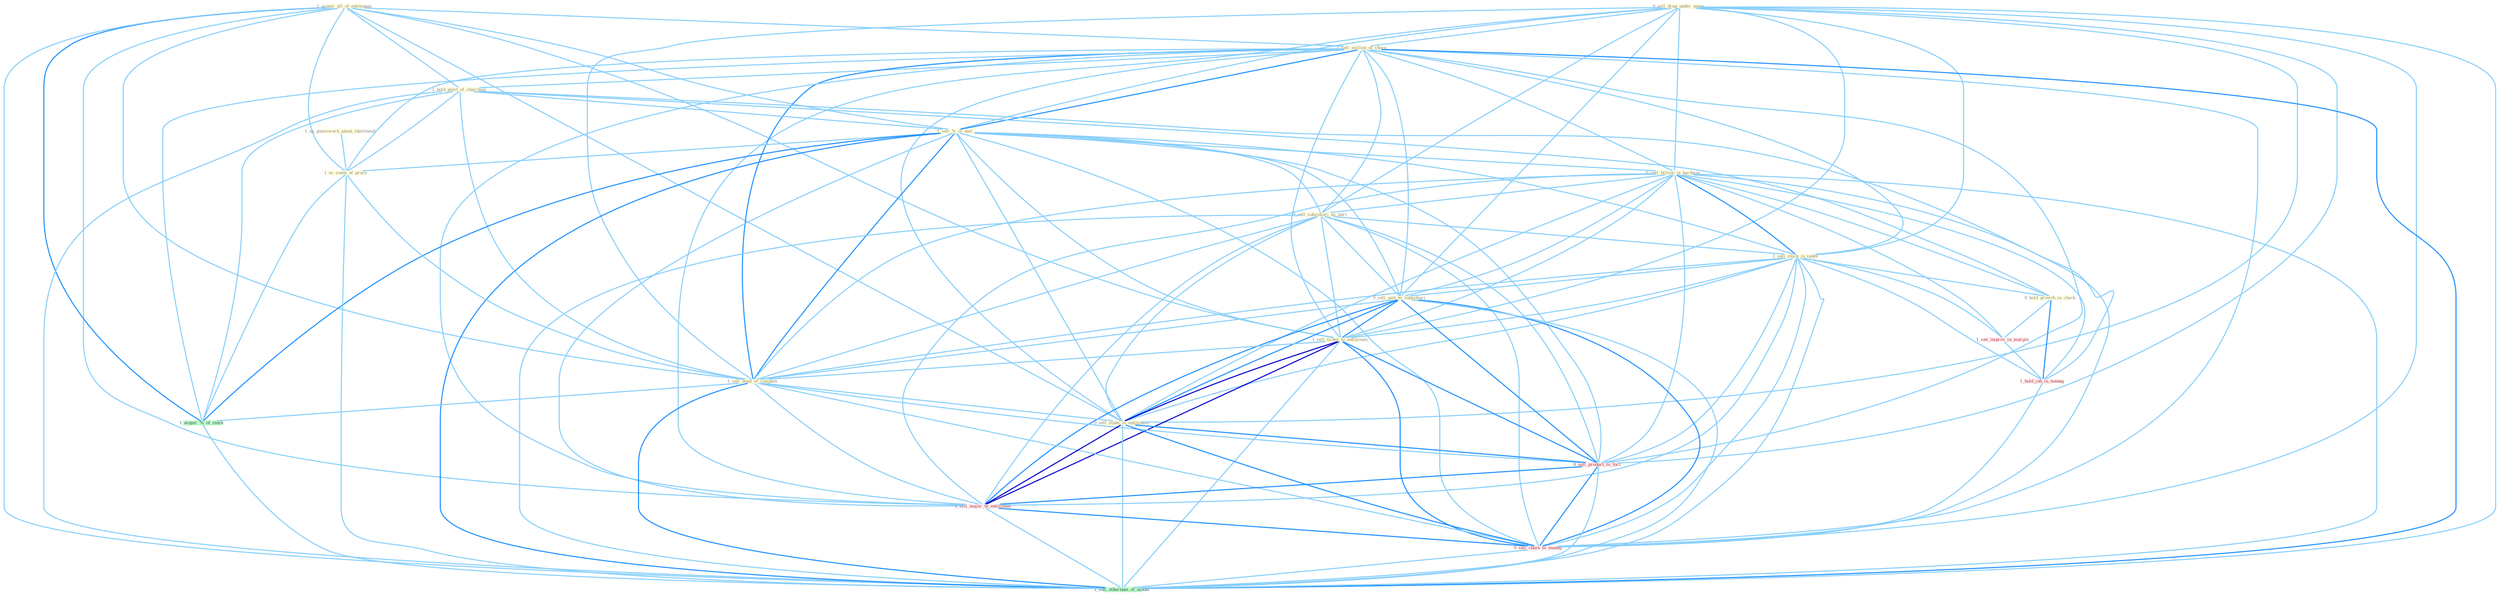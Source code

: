 Graph G{ 
    node
    [shape=polygon,style=filled,width=.5,height=.06,color="#BDFCC9",fixedsize=true,fontsize=4,
    fontcolor="#2f4f4f"];
    {node
    [color="#ffffe0", fontcolor="#8b7d6b"] "1_acquir_all_of_entitynam " "0_sell_drug_under_name " "1_sell_million_of_share " "1_hold_posit_of_chairman " "1_sell_%_of_unit " "0_sell_billion_in_hardwar " "0_sell_subsidiari_as_part " "1_sell_stock_in_index " "1_us_guesswork_about_likelihood " "0_hold_growth_in_check " "0_sell_unit_to_subsidiari " "1_sell_ticket_to_entitynam " "1_us_some_of_proce " "1_sell_bond_of_compani " "0_sell_stake_to_entitynam "}
{node [color="#fff0f5", fontcolor="#b22222"] "1_see_improv_in_margin " "1_hold_job_in_manag " "0_sell_product_to_forc " "0_sell_major_to_entitynam " "0_sell_chain_to_manag "}
edge [color="#B0E2FF"];

	"1_acquir_all_of_entitynam " -- "1_sell_million_of_share " [w="1", color="#87cefa" ];
	"1_acquir_all_of_entitynam " -- "1_hold_posit_of_chairman " [w="1", color="#87cefa" ];
	"1_acquir_all_of_entitynam " -- "1_sell_%_of_unit " [w="1", color="#87cefa" ];
	"1_acquir_all_of_entitynam " -- "1_sell_ticket_to_entitynam " [w="1", color="#87cefa" ];
	"1_acquir_all_of_entitynam " -- "1_us_some_of_proce " [w="1", color="#87cefa" ];
	"1_acquir_all_of_entitynam " -- "1_sell_bond_of_compani " [w="1", color="#87cefa" ];
	"1_acquir_all_of_entitynam " -- "0_sell_stake_to_entitynam " [w="1", color="#87cefa" ];
	"1_acquir_all_of_entitynam " -- "1_acquir_%_of_stock " [w="2", color="#1e90ff" , len=0.8];
	"1_acquir_all_of_entitynam " -- "0_sell_major_to_entitynam " [w="1", color="#87cefa" ];
	"1_acquir_all_of_entitynam " -- "1_sell_othernum_of_model " [w="1", color="#87cefa" ];
	"0_sell_drug_under_name " -- "1_sell_million_of_share " [w="1", color="#87cefa" ];
	"0_sell_drug_under_name " -- "1_sell_%_of_unit " [w="1", color="#87cefa" ];
	"0_sell_drug_under_name " -- "0_sell_billion_in_hardwar " [w="1", color="#87cefa" ];
	"0_sell_drug_under_name " -- "0_sell_subsidiari_as_part " [w="1", color="#87cefa" ];
	"0_sell_drug_under_name " -- "1_sell_stock_in_index " [w="1", color="#87cefa" ];
	"0_sell_drug_under_name " -- "0_sell_unit_to_subsidiari " [w="1", color="#87cefa" ];
	"0_sell_drug_under_name " -- "1_sell_ticket_to_entitynam " [w="1", color="#87cefa" ];
	"0_sell_drug_under_name " -- "1_sell_bond_of_compani " [w="1", color="#87cefa" ];
	"0_sell_drug_under_name " -- "0_sell_stake_to_entitynam " [w="1", color="#87cefa" ];
	"0_sell_drug_under_name " -- "0_sell_product_to_forc " [w="1", color="#87cefa" ];
	"0_sell_drug_under_name " -- "0_sell_major_to_entitynam " [w="1", color="#87cefa" ];
	"0_sell_drug_under_name " -- "0_sell_chain_to_manag " [w="1", color="#87cefa" ];
	"0_sell_drug_under_name " -- "1_sell_othernum_of_model " [w="1", color="#87cefa" ];
	"1_sell_million_of_share " -- "1_hold_posit_of_chairman " [w="1", color="#87cefa" ];
	"1_sell_million_of_share " -- "1_sell_%_of_unit " [w="2", color="#1e90ff" , len=0.8];
	"1_sell_million_of_share " -- "0_sell_billion_in_hardwar " [w="1", color="#87cefa" ];
	"1_sell_million_of_share " -- "0_sell_subsidiari_as_part " [w="1", color="#87cefa" ];
	"1_sell_million_of_share " -- "1_sell_stock_in_index " [w="1", color="#87cefa" ];
	"1_sell_million_of_share " -- "0_sell_unit_to_subsidiari " [w="1", color="#87cefa" ];
	"1_sell_million_of_share " -- "1_sell_ticket_to_entitynam " [w="1", color="#87cefa" ];
	"1_sell_million_of_share " -- "1_us_some_of_proce " [w="1", color="#87cefa" ];
	"1_sell_million_of_share " -- "1_sell_bond_of_compani " [w="2", color="#1e90ff" , len=0.8];
	"1_sell_million_of_share " -- "0_sell_stake_to_entitynam " [w="1", color="#87cefa" ];
	"1_sell_million_of_share " -- "1_acquir_%_of_stock " [w="1", color="#87cefa" ];
	"1_sell_million_of_share " -- "0_sell_product_to_forc " [w="1", color="#87cefa" ];
	"1_sell_million_of_share " -- "0_sell_major_to_entitynam " [w="1", color="#87cefa" ];
	"1_sell_million_of_share " -- "0_sell_chain_to_manag " [w="1", color="#87cefa" ];
	"1_sell_million_of_share " -- "1_sell_othernum_of_model " [w="2", color="#1e90ff" , len=0.8];
	"1_hold_posit_of_chairman " -- "1_sell_%_of_unit " [w="1", color="#87cefa" ];
	"1_hold_posit_of_chairman " -- "0_hold_growth_in_check " [w="1", color="#87cefa" ];
	"1_hold_posit_of_chairman " -- "1_us_some_of_proce " [w="1", color="#87cefa" ];
	"1_hold_posit_of_chairman " -- "1_sell_bond_of_compani " [w="1", color="#87cefa" ];
	"1_hold_posit_of_chairman " -- "1_acquir_%_of_stock " [w="1", color="#87cefa" ];
	"1_hold_posit_of_chairman " -- "1_hold_job_in_manag " [w="1", color="#87cefa" ];
	"1_hold_posit_of_chairman " -- "1_sell_othernum_of_model " [w="1", color="#87cefa" ];
	"1_sell_%_of_unit " -- "0_sell_billion_in_hardwar " [w="1", color="#87cefa" ];
	"1_sell_%_of_unit " -- "0_sell_subsidiari_as_part " [w="1", color="#87cefa" ];
	"1_sell_%_of_unit " -- "1_sell_stock_in_index " [w="1", color="#87cefa" ];
	"1_sell_%_of_unit " -- "0_sell_unit_to_subsidiari " [w="1", color="#87cefa" ];
	"1_sell_%_of_unit " -- "1_sell_ticket_to_entitynam " [w="1", color="#87cefa" ];
	"1_sell_%_of_unit " -- "1_us_some_of_proce " [w="1", color="#87cefa" ];
	"1_sell_%_of_unit " -- "1_sell_bond_of_compani " [w="2", color="#1e90ff" , len=0.8];
	"1_sell_%_of_unit " -- "0_sell_stake_to_entitynam " [w="1", color="#87cefa" ];
	"1_sell_%_of_unit " -- "1_acquir_%_of_stock " [w="2", color="#1e90ff" , len=0.8];
	"1_sell_%_of_unit " -- "0_sell_product_to_forc " [w="1", color="#87cefa" ];
	"1_sell_%_of_unit " -- "0_sell_major_to_entitynam " [w="1", color="#87cefa" ];
	"1_sell_%_of_unit " -- "0_sell_chain_to_manag " [w="1", color="#87cefa" ];
	"1_sell_%_of_unit " -- "1_sell_othernum_of_model " [w="2", color="#1e90ff" , len=0.8];
	"0_sell_billion_in_hardwar " -- "0_sell_subsidiari_as_part " [w="1", color="#87cefa" ];
	"0_sell_billion_in_hardwar " -- "1_sell_stock_in_index " [w="2", color="#1e90ff" , len=0.8];
	"0_sell_billion_in_hardwar " -- "0_hold_growth_in_check " [w="1", color="#87cefa" ];
	"0_sell_billion_in_hardwar " -- "0_sell_unit_to_subsidiari " [w="1", color="#87cefa" ];
	"0_sell_billion_in_hardwar " -- "1_sell_ticket_to_entitynam " [w="1", color="#87cefa" ];
	"0_sell_billion_in_hardwar " -- "1_sell_bond_of_compani " [w="1", color="#87cefa" ];
	"0_sell_billion_in_hardwar " -- "0_sell_stake_to_entitynam " [w="1", color="#87cefa" ];
	"0_sell_billion_in_hardwar " -- "1_see_improv_in_margin " [w="1", color="#87cefa" ];
	"0_sell_billion_in_hardwar " -- "1_hold_job_in_manag " [w="1", color="#87cefa" ];
	"0_sell_billion_in_hardwar " -- "0_sell_product_to_forc " [w="1", color="#87cefa" ];
	"0_sell_billion_in_hardwar " -- "0_sell_major_to_entitynam " [w="1", color="#87cefa" ];
	"0_sell_billion_in_hardwar " -- "0_sell_chain_to_manag " [w="1", color="#87cefa" ];
	"0_sell_billion_in_hardwar " -- "1_sell_othernum_of_model " [w="1", color="#87cefa" ];
	"0_sell_subsidiari_as_part " -- "1_sell_stock_in_index " [w="1", color="#87cefa" ];
	"0_sell_subsidiari_as_part " -- "0_sell_unit_to_subsidiari " [w="1", color="#87cefa" ];
	"0_sell_subsidiari_as_part " -- "1_sell_ticket_to_entitynam " [w="1", color="#87cefa" ];
	"0_sell_subsidiari_as_part " -- "1_sell_bond_of_compani " [w="1", color="#87cefa" ];
	"0_sell_subsidiari_as_part " -- "0_sell_stake_to_entitynam " [w="1", color="#87cefa" ];
	"0_sell_subsidiari_as_part " -- "0_sell_product_to_forc " [w="1", color="#87cefa" ];
	"0_sell_subsidiari_as_part " -- "0_sell_major_to_entitynam " [w="1", color="#87cefa" ];
	"0_sell_subsidiari_as_part " -- "0_sell_chain_to_manag " [w="1", color="#87cefa" ];
	"0_sell_subsidiari_as_part " -- "1_sell_othernum_of_model " [w="1", color="#87cefa" ];
	"1_sell_stock_in_index " -- "0_hold_growth_in_check " [w="1", color="#87cefa" ];
	"1_sell_stock_in_index " -- "0_sell_unit_to_subsidiari " [w="1", color="#87cefa" ];
	"1_sell_stock_in_index " -- "1_sell_ticket_to_entitynam " [w="1", color="#87cefa" ];
	"1_sell_stock_in_index " -- "1_sell_bond_of_compani " [w="1", color="#87cefa" ];
	"1_sell_stock_in_index " -- "0_sell_stake_to_entitynam " [w="1", color="#87cefa" ];
	"1_sell_stock_in_index " -- "1_see_improv_in_margin " [w="1", color="#87cefa" ];
	"1_sell_stock_in_index " -- "1_hold_job_in_manag " [w="1", color="#87cefa" ];
	"1_sell_stock_in_index " -- "0_sell_product_to_forc " [w="1", color="#87cefa" ];
	"1_sell_stock_in_index " -- "0_sell_major_to_entitynam " [w="1", color="#87cefa" ];
	"1_sell_stock_in_index " -- "0_sell_chain_to_manag " [w="1", color="#87cefa" ];
	"1_sell_stock_in_index " -- "1_sell_othernum_of_model " [w="1", color="#87cefa" ];
	"1_us_guesswork_about_likelihood " -- "1_us_some_of_proce " [w="1", color="#87cefa" ];
	"0_hold_growth_in_check " -- "1_see_improv_in_margin " [w="1", color="#87cefa" ];
	"0_hold_growth_in_check " -- "1_hold_job_in_manag " [w="2", color="#1e90ff" , len=0.8];
	"0_sell_unit_to_subsidiari " -- "1_sell_ticket_to_entitynam " [w="2", color="#1e90ff" , len=0.8];
	"0_sell_unit_to_subsidiari " -- "1_sell_bond_of_compani " [w="1", color="#87cefa" ];
	"0_sell_unit_to_subsidiari " -- "0_sell_stake_to_entitynam " [w="2", color="#1e90ff" , len=0.8];
	"0_sell_unit_to_subsidiari " -- "0_sell_product_to_forc " [w="2", color="#1e90ff" , len=0.8];
	"0_sell_unit_to_subsidiari " -- "0_sell_major_to_entitynam " [w="2", color="#1e90ff" , len=0.8];
	"0_sell_unit_to_subsidiari " -- "0_sell_chain_to_manag " [w="2", color="#1e90ff" , len=0.8];
	"0_sell_unit_to_subsidiari " -- "1_sell_othernum_of_model " [w="1", color="#87cefa" ];
	"1_sell_ticket_to_entitynam " -- "1_sell_bond_of_compani " [w="1", color="#87cefa" ];
	"1_sell_ticket_to_entitynam " -- "0_sell_stake_to_entitynam " [w="3", color="#0000cd" , len=0.6];
	"1_sell_ticket_to_entitynam " -- "0_sell_product_to_forc " [w="2", color="#1e90ff" , len=0.8];
	"1_sell_ticket_to_entitynam " -- "0_sell_major_to_entitynam " [w="3", color="#0000cd" , len=0.6];
	"1_sell_ticket_to_entitynam " -- "0_sell_chain_to_manag " [w="2", color="#1e90ff" , len=0.8];
	"1_sell_ticket_to_entitynam " -- "1_sell_othernum_of_model " [w="1", color="#87cefa" ];
	"1_us_some_of_proce " -- "1_sell_bond_of_compani " [w="1", color="#87cefa" ];
	"1_us_some_of_proce " -- "1_acquir_%_of_stock " [w="1", color="#87cefa" ];
	"1_us_some_of_proce " -- "1_sell_othernum_of_model " [w="1", color="#87cefa" ];
	"1_sell_bond_of_compani " -- "0_sell_stake_to_entitynam " [w="1", color="#87cefa" ];
	"1_sell_bond_of_compani " -- "1_acquir_%_of_stock " [w="1", color="#87cefa" ];
	"1_sell_bond_of_compani " -- "0_sell_product_to_forc " [w="1", color="#87cefa" ];
	"1_sell_bond_of_compani " -- "0_sell_major_to_entitynam " [w="1", color="#87cefa" ];
	"1_sell_bond_of_compani " -- "0_sell_chain_to_manag " [w="1", color="#87cefa" ];
	"1_sell_bond_of_compani " -- "1_sell_othernum_of_model " [w="2", color="#1e90ff" , len=0.8];
	"0_sell_stake_to_entitynam " -- "0_sell_product_to_forc " [w="2", color="#1e90ff" , len=0.8];
	"0_sell_stake_to_entitynam " -- "0_sell_major_to_entitynam " [w="3", color="#0000cd" , len=0.6];
	"0_sell_stake_to_entitynam " -- "0_sell_chain_to_manag " [w="2", color="#1e90ff" , len=0.8];
	"0_sell_stake_to_entitynam " -- "1_sell_othernum_of_model " [w="1", color="#87cefa" ];
	"1_see_improv_in_margin " -- "1_hold_job_in_manag " [w="1", color="#87cefa" ];
	"1_acquir_%_of_stock " -- "1_sell_othernum_of_model " [w="1", color="#87cefa" ];
	"1_hold_job_in_manag " -- "0_sell_chain_to_manag " [w="1", color="#87cefa" ];
	"0_sell_product_to_forc " -- "0_sell_major_to_entitynam " [w="2", color="#1e90ff" , len=0.8];
	"0_sell_product_to_forc " -- "0_sell_chain_to_manag " [w="2", color="#1e90ff" , len=0.8];
	"0_sell_product_to_forc " -- "1_sell_othernum_of_model " [w="1", color="#87cefa" ];
	"0_sell_major_to_entitynam " -- "0_sell_chain_to_manag " [w="2", color="#1e90ff" , len=0.8];
	"0_sell_major_to_entitynam " -- "1_sell_othernum_of_model " [w="1", color="#87cefa" ];
	"0_sell_chain_to_manag " -- "1_sell_othernum_of_model " [w="1", color="#87cefa" ];
}